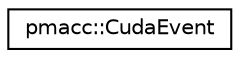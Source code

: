 digraph "Graphical Class Hierarchy"
{
 // LATEX_PDF_SIZE
  edge [fontname="Helvetica",fontsize="10",labelfontname="Helvetica",labelfontsize="10"];
  node [fontname="Helvetica",fontsize="10",shape=record];
  rankdir="LR";
  Node0 [label="pmacc::CudaEvent",height=0.2,width=0.4,color="black", fillcolor="white", style="filled",URL="$classpmacc_1_1_cuda_event.html",tooltip="Wrapper for cudaEvent_t."];
}
